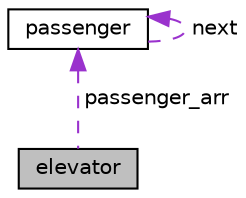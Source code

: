 digraph "elevator"
{
 // LATEX_PDF_SIZE
  edge [fontname="Helvetica",fontsize="10",labelfontname="Helvetica",labelfontsize="10"];
  node [fontname="Helvetica",fontsize="10",shape=record];
  Node1 [label="elevator",height=0.2,width=0.4,color="black", fillcolor="grey75", style="filled", fontcolor="black",tooltip="structure for to store important information about a elevator."];
  Node2 -> Node1 [dir="back",color="darkorchid3",fontsize="10",style="dashed",label=" passenger_arr" ];
  Node2 [label="passenger",height=0.2,width=0.4,color="black", fillcolor="white", style="filled",URL="$structpassenger.html",tooltip="structure for to store important information about a passenger."];
  Node2 -> Node2 [dir="back",color="darkorchid3",fontsize="10",style="dashed",label=" next" ];
}
